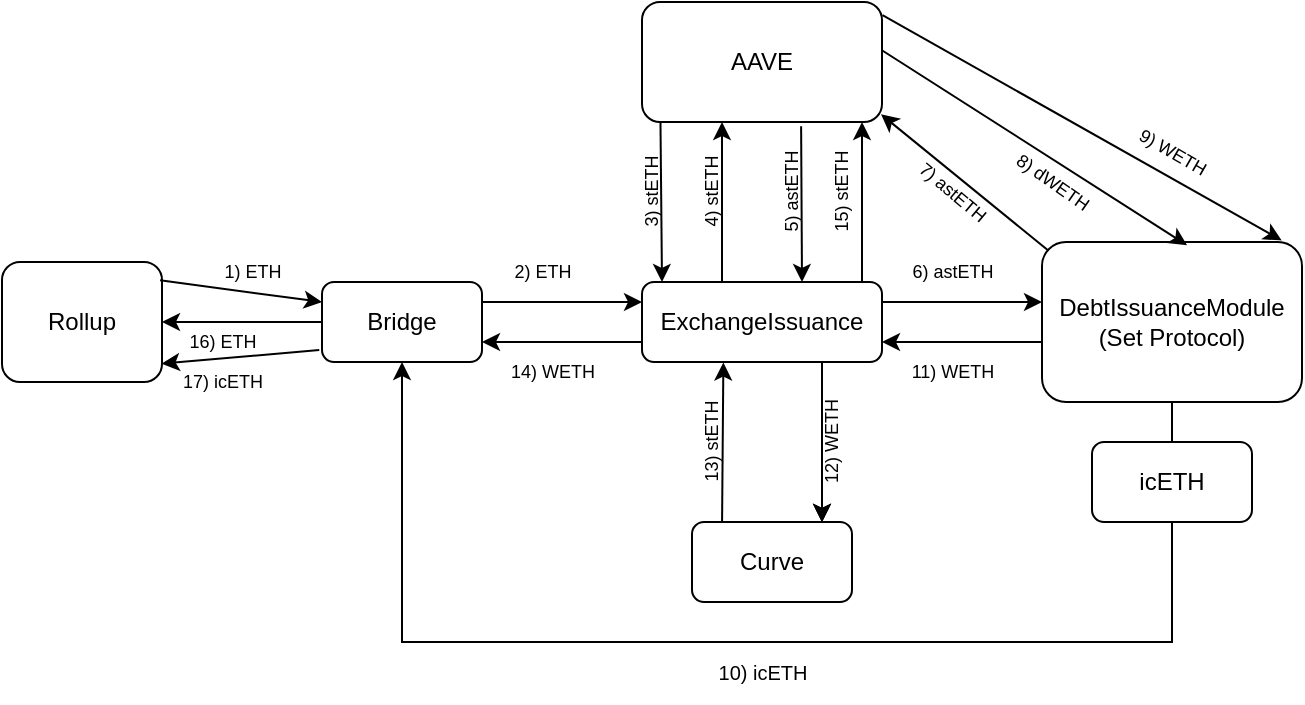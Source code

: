 <mxfile version="20.1.3" type="github" pages="4">
  <diagram id="0ZRAcLww9Z4tQhr6w7hn" name="Issue">
    <mxGraphModel dx="1673" dy="1164" grid="1" gridSize="10" guides="1" tooltips="1" connect="1" arrows="1" fold="1" page="1" pageScale="1" pageWidth="850" pageHeight="1100" math="0" shadow="0">
      <root>
        <mxCell id="0" />
        <mxCell id="1" parent="0" />
        <mxCell id="_i-9csgD6HFUL7W8y_-q-2" value="Bridge" style="rounded=1;whiteSpace=wrap;html=1;" parent="1" vertex="1">
          <mxGeometry x="200" y="400" width="80" height="40" as="geometry" />
        </mxCell>
        <mxCell id="a3jRMftHf2vtX4DKy7Y1-2" value="Rollup" style="rounded=1;whiteSpace=wrap;html=1;" parent="1" vertex="1">
          <mxGeometry x="40" y="390" width="80" height="60" as="geometry" />
        </mxCell>
        <mxCell id="a3jRMftHf2vtX4DKy7Y1-5" value="ExchangeIssuance" style="rounded=1;whiteSpace=wrap;html=1;" parent="1" vertex="1">
          <mxGeometry x="360" y="400" width="120" height="40" as="geometry" />
        </mxCell>
        <mxCell id="a3jRMftHf2vtX4DKy7Y1-6" value="Curve" style="rounded=1;whiteSpace=wrap;html=1;" parent="1" vertex="1">
          <mxGeometry x="385" y="520" width="80" height="40" as="geometry" />
        </mxCell>
        <mxCell id="a3jRMftHf2vtX4DKy7Y1-7" value="DebtIssuanceModule&lt;br&gt;(Set Protocol)" style="rounded=1;whiteSpace=wrap;html=1;" parent="1" vertex="1">
          <mxGeometry x="560" y="380" width="130" height="80" as="geometry" />
        </mxCell>
        <mxCell id="a3jRMftHf2vtX4DKy7Y1-9" value="AAVE" style="rounded=1;whiteSpace=wrap;html=1;" parent="1" vertex="1">
          <mxGeometry x="360" y="260" width="120" height="60" as="geometry" />
        </mxCell>
        <mxCell id="Y7VypdCdLCbPzslyj_NI-2" value="" style="endArrow=classic;html=1;rounded=0;exitX=0.988;exitY=0.153;exitDx=0;exitDy=0;entryX=0;entryY=0.25;entryDx=0;entryDy=0;exitPerimeter=0;" parent="1" source="a3jRMftHf2vtX4DKy7Y1-2" target="_i-9csgD6HFUL7W8y_-q-2" edge="1">
          <mxGeometry width="50" height="50" relative="1" as="geometry">
            <mxPoint x="400" y="400" as="sourcePoint" />
            <mxPoint x="300" y="340" as="targetPoint" />
          </mxGeometry>
        </mxCell>
        <mxCell id="Y7VypdCdLCbPzslyj_NI-3" value="&lt;font style=&quot;font-size: 9px;&quot;&gt;2) ETH&lt;/font&gt;" style="text;html=1;align=center;verticalAlign=middle;resizable=0;points=[];autosize=1;strokeColor=none;fillColor=none;fontSize=9;" parent="1" vertex="1">
          <mxGeometry x="285" y="385" width="50" height="20" as="geometry" />
        </mxCell>
        <mxCell id="Y7VypdCdLCbPzslyj_NI-10" value="" style="endArrow=classic;html=1;rounded=0;exitX=1;exitY=0.25;exitDx=0;exitDy=0;entryX=0;entryY=0.25;entryDx=0;entryDy=0;" parent="1" edge="1">
          <mxGeometry width="50" height="50" relative="1" as="geometry">
            <mxPoint x="280" y="410" as="sourcePoint" />
            <mxPoint x="360" y="410" as="targetPoint" />
            <Array as="points" />
          </mxGeometry>
        </mxCell>
        <mxCell id="Y7VypdCdLCbPzslyj_NI-11" value="&lt;font style=&quot;font-size: 9px;&quot;&gt;1) ETH&lt;/font&gt;" style="text;html=1;align=center;verticalAlign=middle;resizable=0;points=[];autosize=1;strokeColor=none;fillColor=none;fontSize=9;" parent="1" vertex="1">
          <mxGeometry x="140" y="385" width="50" height="20" as="geometry" />
        </mxCell>
        <mxCell id="Y7VypdCdLCbPzslyj_NI-14" value="" style="endArrow=classic;html=1;rounded=0;exitX=0.077;exitY=1.007;exitDx=0;exitDy=0;exitPerimeter=0;" parent="1" source="a3jRMftHf2vtX4DKy7Y1-9" edge="1">
          <mxGeometry width="50" height="50" relative="1" as="geometry">
            <mxPoint x="330" y="380" as="sourcePoint" />
            <mxPoint x="370" y="400" as="targetPoint" />
          </mxGeometry>
        </mxCell>
        <mxCell id="Y7VypdCdLCbPzslyj_NI-15" value="3) stETH" style="text;html=1;align=center;verticalAlign=middle;resizable=0;points=[];autosize=1;strokeColor=none;fillColor=none;rotation=-90;fontSize=9;" parent="1" vertex="1">
          <mxGeometry x="335" y="345" width="60" height="20" as="geometry" />
        </mxCell>
        <mxCell id="Y7VypdCdLCbPzslyj_NI-16" value="" style="endArrow=classic;html=1;rounded=0;" parent="1" edge="1">
          <mxGeometry width="50" height="50" relative="1" as="geometry">
            <mxPoint x="400" y="400" as="sourcePoint" />
            <mxPoint x="400" y="320" as="targetPoint" />
          </mxGeometry>
        </mxCell>
        <mxCell id="Y7VypdCdLCbPzslyj_NI-17" value="4) stETH" style="text;html=1;align=center;verticalAlign=middle;resizable=0;points=[];autosize=1;strokeColor=none;fillColor=none;rotation=-90;fontSize=9;" parent="1" vertex="1">
          <mxGeometry x="365" y="345" width="60" height="20" as="geometry" />
        </mxCell>
        <mxCell id="Y7VypdCdLCbPzslyj_NI-18" value="" style="endArrow=classic;html=1;rounded=0;exitX=0.663;exitY=1.036;exitDx=0;exitDy=0;exitPerimeter=0;" parent="1" source="a3jRMftHf2vtX4DKy7Y1-9" edge="1">
          <mxGeometry width="50" height="50" relative="1" as="geometry">
            <mxPoint x="330" y="380" as="sourcePoint" />
            <mxPoint x="440" y="400" as="targetPoint" />
          </mxGeometry>
        </mxCell>
        <mxCell id="Y7VypdCdLCbPzslyj_NI-19" value="5) astETH" style="text;html=1;align=center;verticalAlign=middle;resizable=0;points=[];autosize=1;strokeColor=none;fillColor=none;rotation=-90;fontSize=9;" parent="1" vertex="1">
          <mxGeometry x="405" y="345" width="60" height="20" as="geometry" />
        </mxCell>
        <mxCell id="Y7VypdCdLCbPzslyj_NI-20" value="" style="endArrow=classic;html=1;rounded=0;" parent="1" edge="1">
          <mxGeometry width="50" height="50" relative="1" as="geometry">
            <mxPoint x="470" y="400" as="sourcePoint" />
            <mxPoint x="470" y="320" as="targetPoint" />
          </mxGeometry>
        </mxCell>
        <mxCell id="Y7VypdCdLCbPzslyj_NI-21" value="15) stETH" style="text;html=1;align=center;verticalAlign=middle;resizable=0;points=[];autosize=1;strokeColor=none;fillColor=none;rotation=-90;fontSize=9;" parent="1" vertex="1">
          <mxGeometry x="430" y="345" width="60" height="20" as="geometry" />
        </mxCell>
        <mxCell id="Y7VypdCdLCbPzslyj_NI-27" value="" style="endArrow=classic;html=1;rounded=0;fontSize=8;" parent="1" edge="1">
          <mxGeometry width="50" height="50" relative="1" as="geometry">
            <mxPoint x="480" y="410" as="sourcePoint" />
            <mxPoint x="560" y="410" as="targetPoint" />
          </mxGeometry>
        </mxCell>
        <mxCell id="Y7VypdCdLCbPzslyj_NI-28" value="&lt;font style=&quot;font-size: 9px;&quot;&gt;6) astETH&lt;/font&gt;" style="text;html=1;align=center;verticalAlign=middle;resizable=0;points=[];autosize=1;strokeColor=none;fillColor=none;rotation=0;fontSize=9;" parent="1" vertex="1">
          <mxGeometry x="485" y="385" width="60" height="20" as="geometry" />
        </mxCell>
        <mxCell id="Y7VypdCdLCbPzslyj_NI-29" value="" style="endArrow=classic;html=1;rounded=0;fontSize=8;entryX=1;entryY=0.75;entryDx=0;entryDy=0;startArrow=none;" parent="1" target="a3jRMftHf2vtX4DKy7Y1-5" edge="1">
          <mxGeometry width="50" height="50" relative="1" as="geometry">
            <mxPoint x="560" y="430" as="sourcePoint" />
            <mxPoint x="490" y="420" as="targetPoint" />
            <Array as="points" />
          </mxGeometry>
        </mxCell>
        <mxCell id="Y7VypdCdLCbPzslyj_NI-39" value="" style="endArrow=classic;html=1;rounded=0;fontSize=8;exitX=0.75;exitY=1;exitDx=0;exitDy=0;" parent="1" source="a3jRMftHf2vtX4DKy7Y1-5" edge="1">
          <mxGeometry width="50" height="50" relative="1" as="geometry">
            <mxPoint x="450" y="450" as="sourcePoint" />
            <mxPoint x="450" y="520" as="targetPoint" />
          </mxGeometry>
        </mxCell>
        <mxCell id="Y7VypdCdLCbPzslyj_NI-40" value="12) WETH" style="text;html=1;align=center;verticalAlign=middle;resizable=0;points=[];autosize=1;strokeColor=none;fillColor=none;rotation=-90;fontSize=9;" parent="1" vertex="1">
          <mxGeometry x="420" y="470" width="70" height="20" as="geometry" />
        </mxCell>
        <mxCell id="Y7VypdCdLCbPzslyj_NI-41" value="" style="endArrow=classic;html=1;rounded=0;fontSize=8;exitX=0.75;exitY=1;exitDx=0;exitDy=0;" parent="1" source="a3jRMftHf2vtX4DKy7Y1-5" edge="1">
          <mxGeometry width="50" height="50" relative="1" as="geometry">
            <mxPoint x="450" y="450" as="sourcePoint" />
            <mxPoint x="450" y="520" as="targetPoint" />
          </mxGeometry>
        </mxCell>
        <mxCell id="Y7VypdCdLCbPzslyj_NI-42" value="" style="endArrow=classic;html=1;rounded=0;fontSize=8;exitX=0.75;exitY=1;exitDx=0;exitDy=0;" parent="1" source="a3jRMftHf2vtX4DKy7Y1-5" edge="1">
          <mxGeometry width="50" height="50" relative="1" as="geometry">
            <mxPoint x="450" y="440" as="sourcePoint" />
            <mxPoint x="450" y="520" as="targetPoint" />
            <Array as="points">
              <mxPoint x="450" y="510" />
            </Array>
          </mxGeometry>
        </mxCell>
        <mxCell id="Y7VypdCdLCbPzslyj_NI-43" value="" style="endArrow=classic;html=1;rounded=0;fontSize=8;entryX=0.339;entryY=1.007;entryDx=0;entryDy=0;entryPerimeter=0;exitX=0.188;exitY=0;exitDx=0;exitDy=0;exitPerimeter=0;" parent="1" source="a3jRMftHf2vtX4DKy7Y1-6" target="a3jRMftHf2vtX4DKy7Y1-5" edge="1">
          <mxGeometry width="50" height="50" relative="1" as="geometry">
            <mxPoint x="350" y="480" as="sourcePoint" />
            <mxPoint x="430" y="460" as="targetPoint" />
          </mxGeometry>
        </mxCell>
        <mxCell id="Y7VypdCdLCbPzslyj_NI-44" value="13) stETH" style="text;html=1;align=center;verticalAlign=middle;resizable=0;autosize=1;strokeColor=none;fillColor=none;rotation=-90;fontSize=9;" parent="1" vertex="1">
          <mxGeometry x="365" y="470" width="60" height="20" as="geometry" />
        </mxCell>
        <mxCell id="Y7VypdCdLCbPzslyj_NI-45" value="" style="endArrow=classic;html=1;rounded=0;fontSize=8;entryX=1;entryY=0.75;entryDx=0;entryDy=0;exitX=0;exitY=0.75;exitDx=0;exitDy=0;" parent="1" source="a3jRMftHf2vtX4DKy7Y1-5" target="_i-9csgD6HFUL7W8y_-q-2" edge="1">
          <mxGeometry width="50" height="50" relative="1" as="geometry">
            <mxPoint x="180" y="380" as="sourcePoint" />
            <mxPoint x="230" y="330" as="targetPoint" />
          </mxGeometry>
        </mxCell>
        <mxCell id="Y7VypdCdLCbPzslyj_NI-46" value="&lt;font style=&quot;font-size: 9px;&quot;&gt;14) WETH&lt;/font&gt;" style="text;html=1;align=center;verticalAlign=middle;resizable=0;points=[];autosize=1;strokeColor=none;fillColor=none;fontSize=9;" parent="1" vertex="1">
          <mxGeometry x="280" y="435" width="70" height="20" as="geometry" />
        </mxCell>
        <mxCell id="Y7VypdCdLCbPzslyj_NI-47" value="" style="endArrow=classic;html=1;rounded=0;fontSize=8;entryX=1;entryY=0.5;entryDx=0;entryDy=0;exitX=0;exitY=0.5;exitDx=0;exitDy=0;" parent="1" source="_i-9csgD6HFUL7W8y_-q-2" target="a3jRMftHf2vtX4DKy7Y1-2" edge="1">
          <mxGeometry width="50" height="50" relative="1" as="geometry">
            <mxPoint x="180" y="380" as="sourcePoint" />
            <mxPoint x="230" y="330" as="targetPoint" />
          </mxGeometry>
        </mxCell>
        <mxCell id="Y7VypdCdLCbPzslyj_NI-48" value="&lt;font style=&quot;font-size: 9px;&quot;&gt;16) ETH&lt;/font&gt;" style="text;html=1;align=center;verticalAlign=middle;resizable=0;points=[];autosize=1;strokeColor=none;fillColor=none;fontSize=9;" parent="1" vertex="1">
          <mxGeometry x="120" y="420" width="60" height="20" as="geometry" />
        </mxCell>
        <mxCell id="Ok_9hJ32eKy2WCmO0Oqm-2" value="" style="endArrow=classic;html=1;rounded=0;entryX=0.996;entryY=0.936;entryDx=0;entryDy=0;entryPerimeter=0;exitX=0.023;exitY=0.052;exitDx=0;exitDy=0;exitPerimeter=0;" edge="1" parent="1" source="a3jRMftHf2vtX4DKy7Y1-7" target="a3jRMftHf2vtX4DKy7Y1-9">
          <mxGeometry width="50" height="50" relative="1" as="geometry">
            <mxPoint x="570" y="390" as="sourcePoint" />
            <mxPoint x="480" y="320" as="targetPoint" />
          </mxGeometry>
        </mxCell>
        <mxCell id="Ok_9hJ32eKy2WCmO0Oqm-3" value="&lt;font style=&quot;font-size: 9px;&quot;&gt;7) astETH&lt;/font&gt;" style="text;html=1;align=center;verticalAlign=middle;resizable=0;points=[];autosize=1;strokeColor=none;fillColor=none;rotation=40;fontSize=9;" vertex="1" parent="1">
          <mxGeometry x="485" y="345" width="60" height="20" as="geometry" />
        </mxCell>
        <mxCell id="Ok_9hJ32eKy2WCmO0Oqm-6" value="" style="endArrow=classic;html=1;rounded=0;exitX=0.998;exitY=0.4;exitDx=0;exitDy=0;exitPerimeter=0;entryX=0.558;entryY=0.02;entryDx=0;entryDy=0;entryPerimeter=0;" edge="1" parent="1" source="a3jRMftHf2vtX4DKy7Y1-9" target="a3jRMftHf2vtX4DKy7Y1-7">
          <mxGeometry width="50" height="50" relative="1" as="geometry">
            <mxPoint x="650.01" y="320" as="sourcePoint" />
            <mxPoint x="560" y="250" as="targetPoint" />
          </mxGeometry>
        </mxCell>
        <mxCell id="Ok_9hJ32eKy2WCmO0Oqm-7" value="" style="endArrow=classic;html=1;rounded=0;exitX=1.002;exitY=0.11;exitDx=0;exitDy=0;exitPerimeter=0;entryX=0.922;entryY=-0.01;entryDx=0;entryDy=0;entryPerimeter=0;" edge="1" parent="1" source="a3jRMftHf2vtX4DKy7Y1-9" target="a3jRMftHf2vtX4DKy7Y1-7">
          <mxGeometry width="50" height="50" relative="1" as="geometry">
            <mxPoint x="560" y="290" as="sourcePoint" />
            <mxPoint x="712.78" y="375.6" as="targetPoint" />
          </mxGeometry>
        </mxCell>
        <mxCell id="Ok_9hJ32eKy2WCmO0Oqm-8" value="&lt;font style=&quot;font-size: 9px;&quot;&gt;8) dWETH&lt;/font&gt;" style="text;html=1;align=center;verticalAlign=middle;resizable=0;points=[];autosize=1;strokeColor=none;fillColor=none;rotation=35;fontSize=9;" vertex="1" parent="1">
          <mxGeometry x="530" y="340" width="70" height="20" as="geometry" />
        </mxCell>
        <mxCell id="Ok_9hJ32eKy2WCmO0Oqm-9" value="&lt;font style=&quot;font-size: 9px;&quot;&gt;9) WETH&lt;/font&gt;" style="text;html=1;align=center;verticalAlign=middle;resizable=0;points=[];autosize=1;strokeColor=none;fillColor=none;rotation=30;fontSize=9;" vertex="1" parent="1">
          <mxGeometry x="595" y="325" width="60" height="20" as="geometry" />
        </mxCell>
        <mxCell id="Ok_9hJ32eKy2WCmO0Oqm-13" value="icETH" style="rounded=1;whiteSpace=wrap;html=1;" vertex="1" parent="1">
          <mxGeometry x="585" y="480" width="80" height="40" as="geometry" />
        </mxCell>
        <mxCell id="Ok_9hJ32eKy2WCmO0Oqm-14" value="" style="endArrow=classic;html=1;rounded=0;" edge="1" parent="1" source="Ok_9hJ32eKy2WCmO0Oqm-13" target="_i-9csgD6HFUL7W8y_-q-2">
          <mxGeometry width="50" height="50" relative="1" as="geometry">
            <mxPoint x="740" y="490" as="sourcePoint" />
            <mxPoint x="760" y="500" as="targetPoint" />
            <Array as="points">
              <mxPoint x="625" y="580" />
              <mxPoint x="240" y="580" />
            </Array>
          </mxGeometry>
        </mxCell>
        <mxCell id="Ok_9hJ32eKy2WCmO0Oqm-15" value="&lt;font style=&quot;font-size: 10px;&quot;&gt;10) icETH&lt;/font&gt;" style="text;html=1;align=center;verticalAlign=middle;resizable=0;points=[];autosize=1;strokeColor=none;fillColor=none;rotation=0;fontSize=10;" vertex="1" parent="1">
          <mxGeometry x="385" y="580" width="70" height="30" as="geometry" />
        </mxCell>
        <mxCell id="Ok_9hJ32eKy2WCmO0Oqm-16" value="" style="endArrow=none;html=1;rounded=0;" edge="1" parent="1" source="a3jRMftHf2vtX4DKy7Y1-7" target="Ok_9hJ32eKy2WCmO0Oqm-13">
          <mxGeometry width="50" height="50" relative="1" as="geometry">
            <mxPoint x="770" y="460" as="sourcePoint" />
            <mxPoint x="740" y="530" as="targetPoint" />
          </mxGeometry>
        </mxCell>
        <mxCell id="Ok_9hJ32eKy2WCmO0Oqm-23" style="edgeStyle=orthogonalEdgeStyle;rounded=0;orthogonalLoop=1;jettySize=auto;html=1;exitX=0.5;exitY=1;exitDx=0;exitDy=0;" edge="1" parent="1" source="a3jRMftHf2vtX4DKy7Y1-2" target="a3jRMftHf2vtX4DKy7Y1-2">
          <mxGeometry relative="1" as="geometry" />
        </mxCell>
        <mxCell id="Ok_9hJ32eKy2WCmO0Oqm-25" value="" style="endArrow=classic;html=1;rounded=0;exitX=-0.017;exitY=0.85;exitDx=0;exitDy=0;entryX=0.998;entryY=0.847;entryDx=0;entryDy=0;entryPerimeter=0;exitPerimeter=0;" edge="1" parent="1" source="_i-9csgD6HFUL7W8y_-q-2" target="a3jRMftHf2vtX4DKy7Y1-2">
          <mxGeometry width="50" height="50" relative="1" as="geometry">
            <mxPoint x="290" y="430" as="sourcePoint" />
            <mxPoint x="340" y="380" as="targetPoint" />
          </mxGeometry>
        </mxCell>
        <mxCell id="Ok_9hJ32eKy2WCmO0Oqm-26" value="&lt;font style=&quot;font-size: 9px;&quot;&gt;17) icETH&lt;/font&gt;" style="text;html=1;align=center;verticalAlign=middle;resizable=0;points=[];autosize=1;strokeColor=none;fillColor=none;rotation=0;fontSize=9;" vertex="1" parent="1">
          <mxGeometry x="120" y="440" width="60" height="20" as="geometry" />
        </mxCell>
        <mxCell id="Y7VypdCdLCbPzslyj_NI-30" value="&lt;font style=&quot;font-size: 9px;&quot;&gt;11) WETH&lt;/font&gt;" style="text;html=1;align=center;verticalAlign=middle;resizable=0;points=[];autosize=1;strokeColor=none;fillColor=none;fontSize=9;" parent="1" vertex="1">
          <mxGeometry x="485" y="435" width="60" height="20" as="geometry" />
        </mxCell>
      </root>
    </mxGraphModel>
  </diagram>
  <diagram name="Redeem" id="bT7661UGmghO6trPoV-j">
    <mxGraphModel dx="813" dy="565" grid="1" gridSize="10" guides="1" tooltips="1" connect="1" arrows="1" fold="1" page="1" pageScale="1" pageWidth="850" pageHeight="1100" math="0" shadow="0">
      <root>
        <mxCell id="vfBMPwkiBUH8z10eMKNy-0" />
        <mxCell id="vfBMPwkiBUH8z10eMKNy-1" parent="vfBMPwkiBUH8z10eMKNy-0" />
        <mxCell id="vfBMPwkiBUH8z10eMKNy-2" value="Bridge" style="rounded=1;whiteSpace=wrap;html=1;" vertex="1" parent="vfBMPwkiBUH8z10eMKNy-1">
          <mxGeometry x="200" y="400" width="80" height="40" as="geometry" />
        </mxCell>
        <mxCell id="vfBMPwkiBUH8z10eMKNy-3" value="Rollup" style="rounded=1;whiteSpace=wrap;html=1;" vertex="1" parent="vfBMPwkiBUH8z10eMKNy-1">
          <mxGeometry x="40" y="400" width="80" height="40" as="geometry" />
        </mxCell>
        <mxCell id="vfBMPwkiBUH8z10eMKNy-4" value="ExchangeIssuance" style="rounded=1;whiteSpace=wrap;html=1;" vertex="1" parent="vfBMPwkiBUH8z10eMKNy-1">
          <mxGeometry x="360" y="400" width="120" height="40" as="geometry" />
        </mxCell>
        <mxCell id="vfBMPwkiBUH8z10eMKNy-5" value="Curve" style="rounded=1;whiteSpace=wrap;html=1;" vertex="1" parent="vfBMPwkiBUH8z10eMKNy-1">
          <mxGeometry x="385" y="520" width="80" height="40" as="geometry" />
        </mxCell>
        <mxCell id="vfBMPwkiBUH8z10eMKNy-6" value="DebtIssuanceModule&lt;br&gt;(Set Protocol)" style="rounded=1;whiteSpace=wrap;html=1;" vertex="1" parent="vfBMPwkiBUH8z10eMKNy-1">
          <mxGeometry x="560" y="380" width="130" height="80" as="geometry" />
        </mxCell>
        <mxCell id="vfBMPwkiBUH8z10eMKNy-7" value="AAVE" style="rounded=1;whiteSpace=wrap;html=1;" vertex="1" parent="vfBMPwkiBUH8z10eMKNy-1">
          <mxGeometry x="360" y="280" width="120" height="40" as="geometry" />
        </mxCell>
        <mxCell id="vfBMPwkiBUH8z10eMKNy-8" value="" style="endArrow=classic;html=1;rounded=0;exitX=1;exitY=0.25;exitDx=0;exitDy=0;entryX=0;entryY=0.25;entryDx=0;entryDy=0;" edge="1" parent="vfBMPwkiBUH8z10eMKNy-1" source="vfBMPwkiBUH8z10eMKNy-3" target="vfBMPwkiBUH8z10eMKNy-2">
          <mxGeometry width="50" height="50" relative="1" as="geometry">
            <mxPoint x="400" y="400" as="sourcePoint" />
            <mxPoint x="300" y="340" as="targetPoint" />
          </mxGeometry>
        </mxCell>
        <mxCell id="vfBMPwkiBUH8z10eMKNy-10" value="" style="endArrow=classic;html=1;rounded=0;exitX=1;exitY=0.25;exitDx=0;exitDy=0;entryX=0;entryY=0.25;entryDx=0;entryDy=0;" edge="1" parent="vfBMPwkiBUH8z10eMKNy-1">
          <mxGeometry width="50" height="50" relative="1" as="geometry">
            <mxPoint x="280" y="410" as="sourcePoint" />
            <mxPoint x="360" y="410" as="targetPoint" />
            <Array as="points" />
          </mxGeometry>
        </mxCell>
        <mxCell id="vfBMPwkiBUH8z10eMKNy-12" value="" style="endArrow=classic;html=1;rounded=0;exitX=0.077;exitY=1.007;exitDx=0;exitDy=0;exitPerimeter=0;" edge="1" parent="vfBMPwkiBUH8z10eMKNy-1" source="vfBMPwkiBUH8z10eMKNy-7">
          <mxGeometry width="50" height="50" relative="1" as="geometry">
            <mxPoint x="330" y="380" as="sourcePoint" />
            <mxPoint x="370" y="400" as="targetPoint" />
          </mxGeometry>
        </mxCell>
        <mxCell id="vfBMPwkiBUH8z10eMKNy-18" value="" style="endArrow=classic;html=1;rounded=0;" edge="1" parent="vfBMPwkiBUH8z10eMKNy-1">
          <mxGeometry width="50" height="50" relative="1" as="geometry">
            <mxPoint x="470" y="400" as="sourcePoint" />
            <mxPoint x="470" y="320" as="targetPoint" />
          </mxGeometry>
        </mxCell>
        <mxCell id="vfBMPwkiBUH8z10eMKNy-20" value="" style="endArrow=classic;html=1;rounded=0;fontSize=8;entryX=0.001;entryY=0.11;entryDx=0;entryDy=0;entryPerimeter=0;" edge="1" parent="vfBMPwkiBUH8z10eMKNy-1" target="vfBMPwkiBUH8z10eMKNy-6">
          <mxGeometry width="50" height="50" relative="1" as="geometry">
            <mxPoint x="480" y="410" as="sourcePoint" />
            <mxPoint x="530" y="360" as="targetPoint" />
          </mxGeometry>
        </mxCell>
        <mxCell id="vfBMPwkiBUH8z10eMKNy-22" value="" style="endArrow=classic;html=1;rounded=0;fontSize=8;entryX=0;entryY=0.5;entryDx=0;entryDy=0;exitX=1;exitY=0.5;exitDx=0;exitDy=0;" edge="1" parent="vfBMPwkiBUH8z10eMKNy-1" source="vfBMPwkiBUH8z10eMKNy-4" target="vfBMPwkiBUH8z10eMKNy-6">
          <mxGeometry width="50" height="50" relative="1" as="geometry">
            <mxPoint x="490" y="420" as="sourcePoint" />
            <mxPoint x="550" y="420" as="targetPoint" />
            <Array as="points">
              <mxPoint x="530" y="420" />
            </Array>
          </mxGeometry>
        </mxCell>
        <mxCell id="vfBMPwkiBUH8z10eMKNy-24" value="" style="endArrow=classic;html=1;rounded=0;fontSize=8;exitX=0.75;exitY=1;exitDx=0;exitDy=0;" edge="1" parent="vfBMPwkiBUH8z10eMKNy-1" source="vfBMPwkiBUH8z10eMKNy-4">
          <mxGeometry width="50" height="50" relative="1" as="geometry">
            <mxPoint x="450" y="450" as="sourcePoint" />
            <mxPoint x="450" y="520" as="targetPoint" />
          </mxGeometry>
        </mxCell>
        <mxCell id="vfBMPwkiBUH8z10eMKNy-26" value="" style="endArrow=classic;html=1;rounded=0;fontSize=8;exitX=0.75;exitY=1;exitDx=0;exitDy=0;" edge="1" parent="vfBMPwkiBUH8z10eMKNy-1" source="vfBMPwkiBUH8z10eMKNy-4">
          <mxGeometry width="50" height="50" relative="1" as="geometry">
            <mxPoint x="450" y="450" as="sourcePoint" />
            <mxPoint x="450" y="520" as="targetPoint" />
          </mxGeometry>
        </mxCell>
        <mxCell id="vfBMPwkiBUH8z10eMKNy-27" value="" style="endArrow=classic;html=1;rounded=0;fontSize=8;exitX=0.75;exitY=1;exitDx=0;exitDy=0;" edge="1" parent="vfBMPwkiBUH8z10eMKNy-1" source="vfBMPwkiBUH8z10eMKNy-4">
          <mxGeometry width="50" height="50" relative="1" as="geometry">
            <mxPoint x="450" y="440" as="sourcePoint" />
            <mxPoint x="450" y="520" as="targetPoint" />
            <Array as="points">
              <mxPoint x="450" y="510" />
            </Array>
          </mxGeometry>
        </mxCell>
        <mxCell id="vfBMPwkiBUH8z10eMKNy-28" value="" style="endArrow=classic;html=1;rounded=0;fontSize=8;entryX=0.339;entryY=1.007;entryDx=0;entryDy=0;entryPerimeter=0;exitX=0.188;exitY=0;exitDx=0;exitDy=0;exitPerimeter=0;" edge="1" parent="vfBMPwkiBUH8z10eMKNy-1" source="vfBMPwkiBUH8z10eMKNy-5" target="vfBMPwkiBUH8z10eMKNy-4">
          <mxGeometry width="50" height="50" relative="1" as="geometry">
            <mxPoint x="350" y="480" as="sourcePoint" />
            <mxPoint x="430" y="460" as="targetPoint" />
          </mxGeometry>
        </mxCell>
        <mxCell id="vfBMPwkiBUH8z10eMKNy-30" value="" style="endArrow=classic;html=1;rounded=0;fontSize=8;entryX=1;entryY=0.75;entryDx=0;entryDy=0;exitX=0;exitY=0.75;exitDx=0;exitDy=0;" edge="1" parent="vfBMPwkiBUH8z10eMKNy-1" source="vfBMPwkiBUH8z10eMKNy-4" target="vfBMPwkiBUH8z10eMKNy-2">
          <mxGeometry width="50" height="50" relative="1" as="geometry">
            <mxPoint x="180" y="380" as="sourcePoint" />
            <mxPoint x="230" y="330" as="targetPoint" />
          </mxGeometry>
        </mxCell>
        <mxCell id="vfBMPwkiBUH8z10eMKNy-32" value="" style="endArrow=classic;html=1;rounded=0;fontSize=8;entryX=1;entryY=0.75;entryDx=0;entryDy=0;exitX=0;exitY=0.75;exitDx=0;exitDy=0;" edge="1" parent="vfBMPwkiBUH8z10eMKNy-1" source="vfBMPwkiBUH8z10eMKNy-2" target="vfBMPwkiBUH8z10eMKNy-3">
          <mxGeometry width="50" height="50" relative="1" as="geometry">
            <mxPoint x="180" y="380" as="sourcePoint" />
            <mxPoint x="230" y="330" as="targetPoint" />
          </mxGeometry>
        </mxCell>
        <mxCell id="vfBMPwkiBUH8z10eMKNy-36" value="" style="endArrow=classic;html=1;rounded=0;entryX=0.998;entryY=0.4;entryDx=0;entryDy=0;entryPerimeter=0;" edge="1" parent="vfBMPwkiBUH8z10eMKNy-1" target="vfBMPwkiBUH8z10eMKNy-7">
          <mxGeometry width="50" height="50" relative="1" as="geometry">
            <mxPoint x="625" y="380" as="sourcePoint" />
            <mxPoint x="650.01" y="320" as="targetPoint" />
          </mxGeometry>
        </mxCell>
        <mxCell id="vfBMPwkiBUH8z10eMKNy-34" value="" style="endArrow=classic;html=1;rounded=0;exitX=0.077;exitY=0;exitDx=0;exitDy=0;exitPerimeter=0;entryX=1;entryY=0.75;entryDx=0;entryDy=0;" edge="1" parent="vfBMPwkiBUH8z10eMKNy-1" source="vfBMPwkiBUH8z10eMKNy-6" target="vfBMPwkiBUH8z10eMKNy-7">
          <mxGeometry width="50" height="50" relative="1" as="geometry">
            <mxPoint x="560" y="380" as="sourcePoint" />
            <mxPoint x="480" y="320" as="targetPoint" />
          </mxGeometry>
        </mxCell>
        <mxCell id="vfBMPwkiBUH8z10eMKNy-37" value="" style="endArrow=classic;html=1;rounded=0;exitX=1.002;exitY=0.11;exitDx=0;exitDy=0;exitPerimeter=0;entryX=0.933;entryY=0.016;entryDx=0;entryDy=0;entryPerimeter=0;" edge="1" parent="vfBMPwkiBUH8z10eMKNy-1" source="vfBMPwkiBUH8z10eMKNy-7" target="vfBMPwkiBUH8z10eMKNy-6">
          <mxGeometry width="50" height="50" relative="1" as="geometry">
            <mxPoint x="560" y="290" as="sourcePoint" />
            <mxPoint x="712.78" y="375.6" as="targetPoint" />
          </mxGeometry>
        </mxCell>
        <mxCell id="vfBMPwkiBUH8z10eMKNy-42" value="&lt;font style=&quot;font-size: 8px;&quot;&gt;1) icETH&lt;/font&gt;" style="text;html=1;align=center;verticalAlign=middle;resizable=0;points=[];autosize=1;strokeColor=none;fillColor=none;rotation=0;" vertex="1" parent="vfBMPwkiBUH8z10eMKNy-1">
          <mxGeometry x="135" y="380" width="50" height="30" as="geometry" />
        </mxCell>
        <mxCell id="vfBMPwkiBUH8z10eMKNy-44" style="edgeStyle=orthogonalEdgeStyle;rounded=0;orthogonalLoop=1;jettySize=auto;html=1;exitX=0.5;exitY=1;exitDx=0;exitDy=0;" edge="1" parent="vfBMPwkiBUH8z10eMKNy-1" source="vfBMPwkiBUH8z10eMKNy-3" target="vfBMPwkiBUH8z10eMKNy-3">
          <mxGeometry relative="1" as="geometry" />
        </mxCell>
        <mxCell id="g6kxY7raENqics96qRqT-0" value="&lt;font style=&quot;font-size: 8px;&quot;&gt;2) icETH&lt;/font&gt;" style="text;html=1;align=center;verticalAlign=middle;resizable=0;points=[];autosize=1;strokeColor=none;fillColor=none;rotation=0;" vertex="1" parent="vfBMPwkiBUH8z10eMKNy-1">
          <mxGeometry x="290" y="380" width="50" height="30" as="geometry" />
        </mxCell>
        <mxCell id="g6kxY7raENqics96qRqT-1" value="&lt;font style=&quot;font-size: 8px;&quot;&gt;3) WETH&lt;/font&gt;" style="text;html=1;align=center;verticalAlign=middle;resizable=0;points=[];autosize=1;strokeColor=none;fillColor=none;rotation=-90;" vertex="1" parent="vfBMPwkiBUH8z10eMKNy-1">
          <mxGeometry x="325" y="340" width="60" height="30" as="geometry" />
        </mxCell>
        <mxCell id="g6kxY7raENqics96qRqT-2" value="&lt;font style=&quot;font-size: 8px;&quot;&gt;4) WETH&lt;/font&gt;" style="text;html=1;align=center;verticalAlign=middle;resizable=0;points=[];autosize=1;strokeColor=none;fillColor=none;rotation=0;" vertex="1" parent="vfBMPwkiBUH8z10eMKNy-1">
          <mxGeometry x="480" y="370" width="60" height="30" as="geometry" />
        </mxCell>
        <mxCell id="g6kxY7raENqics96qRqT-3" value="&lt;font style=&quot;font-size: 8px;&quot;&gt;6) WETH&lt;/font&gt;" style="text;html=1;align=center;verticalAlign=middle;resizable=0;points=[];autosize=1;strokeColor=none;fillColor=none;rotation=35;" vertex="1" parent="vfBMPwkiBUH8z10eMKNy-1">
          <mxGeometry x="485" y="330" width="60" height="30" as="geometry" />
        </mxCell>
        <mxCell id="g6kxY7raENqics96qRqT-4" value="&lt;font style=&quot;font-size: 8px;&quot;&gt;7) dWETH&lt;/font&gt;" style="text;html=1;align=center;verticalAlign=middle;resizable=0;points=[];autosize=1;strokeColor=none;fillColor=none;rotation=30;" vertex="1" parent="vfBMPwkiBUH8z10eMKNy-1">
          <mxGeometry x="525" y="330" width="60" height="30" as="geometry" />
        </mxCell>
        <mxCell id="g6kxY7raENqics96qRqT-5" value="&lt;font style=&quot;font-size: 8px;&quot;&gt;8) astETH&lt;/font&gt;" style="text;html=1;align=center;verticalAlign=middle;resizable=0;points=[];autosize=1;strokeColor=none;fillColor=none;rotation=25;" vertex="1" parent="vfBMPwkiBUH8z10eMKNy-1">
          <mxGeometry x="580" y="320" width="60" height="30" as="geometry" />
        </mxCell>
        <mxCell id="g6kxY7raENqics96qRqT-6" value="&lt;font style=&quot;font-size: 8px;&quot;&gt;9) astETH&lt;/font&gt;" style="text;html=1;align=center;verticalAlign=middle;resizable=0;points=[];autosize=1;strokeColor=none;fillColor=none;rotation=0;" vertex="1" parent="vfBMPwkiBUH8z10eMKNy-1">
          <mxGeometry x="485" y="440" width="60" height="30" as="geometry" />
        </mxCell>
        <mxCell id="g6kxY7raENqics96qRqT-9" value="" style="endArrow=classic;html=1;rounded=0;fontSize=8;entryX=0.968;entryY=0.975;entryDx=0;entryDy=0;entryPerimeter=0;exitX=-0.008;exitY=0.866;exitDx=0;exitDy=0;exitPerimeter=0;" edge="1" parent="vfBMPwkiBUH8z10eMKNy-1" source="vfBMPwkiBUH8z10eMKNy-6" target="vfBMPwkiBUH8z10eMKNy-4">
          <mxGeometry width="50" height="50" relative="1" as="geometry">
            <mxPoint x="560" y="430" as="sourcePoint" />
            <mxPoint x="490" y="430" as="targetPoint" />
            <Array as="points" />
          </mxGeometry>
        </mxCell>
        <mxCell id="g6kxY7raENqics96qRqT-11" value="&lt;font style=&quot;font-size: 8px;&quot;&gt;5) icETH&lt;/font&gt;" style="text;html=1;align=center;verticalAlign=middle;resizable=0;points=[];autosize=1;strokeColor=none;fillColor=none;rotation=0;" vertex="1" parent="vfBMPwkiBUH8z10eMKNy-1">
          <mxGeometry x="490" y="410" width="50" height="30" as="geometry" />
        </mxCell>
        <mxCell id="wdxPAwM3Nv-QG7UuuUAe-0" value="" style="endArrow=classic;html=1;rounded=0;" edge="1" parent="vfBMPwkiBUH8z10eMKNy-1">
          <mxGeometry width="50" height="50" relative="1" as="geometry">
            <mxPoint x="440" y="320" as="sourcePoint" />
            <mxPoint x="440" y="400" as="targetPoint" />
          </mxGeometry>
        </mxCell>
        <mxCell id="wdxPAwM3Nv-QG7UuuUAe-1" value="" style="endArrow=classic;html=1;rounded=0;" edge="1" parent="vfBMPwkiBUH8z10eMKNy-1">
          <mxGeometry width="50" height="50" relative="1" as="geometry">
            <mxPoint x="400" y="400" as="sourcePoint" />
            <mxPoint x="400" y="320" as="targetPoint" />
          </mxGeometry>
        </mxCell>
        <mxCell id="wdxPAwM3Nv-QG7UuuUAe-2" value="&lt;font style=&quot;font-size: 8px;&quot;&gt;10) astETH&lt;/font&gt;" style="text;html=1;align=center;verticalAlign=middle;resizable=0;points=[];autosize=1;strokeColor=none;fillColor=none;rotation=-90;" vertex="1" parent="vfBMPwkiBUH8z10eMKNy-1">
          <mxGeometry x="360" y="340" width="60" height="30" as="geometry" />
        </mxCell>
        <mxCell id="wdxPAwM3Nv-QG7UuuUAe-4" value="&lt;font style=&quot;font-size: 8px;&quot;&gt;11) stETH&lt;/font&gt;" style="text;html=1;align=center;verticalAlign=middle;resizable=0;points=[];autosize=1;strokeColor=none;fillColor=none;rotation=-90;" vertex="1" parent="vfBMPwkiBUH8z10eMKNy-1">
          <mxGeometry x="395" y="340" width="60" height="30" as="geometry" />
        </mxCell>
        <mxCell id="wdxPAwM3Nv-QG7UuuUAe-5" value="&lt;font style=&quot;font-size: 8px;&quot;&gt;12) stETH&lt;/font&gt;" style="text;html=1;align=center;verticalAlign=middle;resizable=0;points=[];autosize=1;strokeColor=none;fillColor=none;rotation=-90;" vertex="1" parent="vfBMPwkiBUH8z10eMKNy-1">
          <mxGeometry x="430" y="470" width="60" height="30" as="geometry" />
        </mxCell>
        <mxCell id="wdxPAwM3Nv-QG7UuuUAe-6" value="&lt;font style=&quot;font-size: 8px;&quot;&gt;14) WETH&lt;/font&gt;" style="text;html=1;align=center;verticalAlign=middle;resizable=0;points=[];autosize=1;strokeColor=none;fillColor=none;rotation=-90;" vertex="1" parent="vfBMPwkiBUH8z10eMKNy-1">
          <mxGeometry x="430" y="340" width="60" height="30" as="geometry" />
        </mxCell>
        <mxCell id="wdxPAwM3Nv-QG7UuuUAe-7" value="&lt;font style=&quot;font-size: 8px;&quot;&gt;13) WETH&lt;/font&gt;" style="text;html=1;align=center;verticalAlign=middle;resizable=0;points=[];autosize=1;strokeColor=none;fillColor=none;rotation=-90;" vertex="1" parent="vfBMPwkiBUH8z10eMKNy-1">
          <mxGeometry x="360" y="470" width="60" height="30" as="geometry" />
        </mxCell>
        <mxCell id="wdxPAwM3Nv-QG7UuuUAe-8" value="&lt;font style=&quot;font-size: 8px;&quot;&gt;15) WETH&lt;/font&gt;" style="text;html=1;align=center;verticalAlign=middle;resizable=0;points=[];autosize=1;strokeColor=none;fillColor=none;rotation=0;" vertex="1" parent="vfBMPwkiBUH8z10eMKNy-1">
          <mxGeometry x="290" y="430" width="60" height="30" as="geometry" />
        </mxCell>
        <mxCell id="wdxPAwM3Nv-QG7UuuUAe-9" value="&lt;font style=&quot;font-size: 8px;&quot;&gt;16) WETH&lt;/font&gt;" style="text;html=1;align=center;verticalAlign=middle;resizable=0;points=[];autosize=1;strokeColor=none;fillColor=none;rotation=0;" vertex="1" parent="vfBMPwkiBUH8z10eMKNy-1">
          <mxGeometry x="130" y="430" width="60" height="30" as="geometry" />
        </mxCell>
      </root>
    </mxGraphModel>
  </diagram>
  <diagram name="Buy" id="bfrA6O5Goz9CtAz8iCcR">
    <mxGraphModel dx="677" dy="471" grid="1" gridSize="10" guides="1" tooltips="1" connect="1" arrows="1" fold="1" page="1" pageScale="1" pageWidth="850" pageHeight="1100" math="0" shadow="0">
      <root>
        <mxCell id="kYS1rdqD1OztWhJTo8YD-0" />
        <mxCell id="kYS1rdqD1OztWhJTo8YD-1" parent="kYS1rdqD1OztWhJTo8YD-0" />
        <mxCell id="kYS1rdqD1OztWhJTo8YD-2" value="Bridge" style="rounded=1;whiteSpace=wrap;html=1;" vertex="1" parent="kYS1rdqD1OztWhJTo8YD-1">
          <mxGeometry x="200" y="400" width="80" height="40" as="geometry" />
        </mxCell>
        <mxCell id="kYS1rdqD1OztWhJTo8YD-3" value="Rollup" style="rounded=1;whiteSpace=wrap;html=1;" vertex="1" parent="kYS1rdqD1OztWhJTo8YD-1">
          <mxGeometry x="40" y="400" width="80" height="40" as="geometry" />
        </mxCell>
        <mxCell id="kYS1rdqD1OztWhJTo8YD-9" value="" style="endArrow=classic;html=1;rounded=0;exitX=1;exitY=0.25;exitDx=0;exitDy=0;entryX=0;entryY=0.25;entryDx=0;entryDy=0;" edge="1" parent="kYS1rdqD1OztWhJTo8YD-1">
          <mxGeometry width="50" height="50" relative="1" as="geometry">
            <mxPoint x="280" y="410" as="sourcePoint" />
            <mxPoint x="360" y="410" as="targetPoint" />
            <Array as="points" />
          </mxGeometry>
        </mxCell>
        <mxCell id="kYS1rdqD1OztWhJTo8YD-18" value="" style="endArrow=classic;html=1;rounded=0;fontSize=8;entryX=1;entryY=0.75;entryDx=0;entryDy=0;exitX=0;exitY=0.75;exitDx=0;exitDy=0;" edge="1" parent="kYS1rdqD1OztWhJTo8YD-1" target="kYS1rdqD1OztWhJTo8YD-2">
          <mxGeometry width="50" height="50" relative="1" as="geometry">
            <mxPoint x="360" y="430" as="sourcePoint" />
            <mxPoint x="230" y="330" as="targetPoint" />
          </mxGeometry>
        </mxCell>
        <mxCell id="kYS1rdqD1OztWhJTo8YD-19" value="" style="endArrow=classic;html=1;rounded=0;fontSize=8;entryX=1;entryY=0.25;entryDx=0;entryDy=0;exitX=0;exitY=0.25;exitDx=0;exitDy=0;" edge="1" parent="kYS1rdqD1OztWhJTo8YD-1" source="kYS1rdqD1OztWhJTo8YD-2" target="kYS1rdqD1OztWhJTo8YD-3">
          <mxGeometry width="50" height="50" relative="1" as="geometry">
            <mxPoint x="180" y="380" as="sourcePoint" />
            <mxPoint x="230" y="330" as="targetPoint" />
            <Array as="points">
              <mxPoint x="160" y="410" />
            </Array>
          </mxGeometry>
        </mxCell>
        <mxCell id="kYS1rdqD1OztWhJTo8YD-24" style="edgeStyle=orthogonalEdgeStyle;rounded=0;orthogonalLoop=1;jettySize=auto;html=1;exitX=0.5;exitY=1;exitDx=0;exitDy=0;" edge="1" parent="kYS1rdqD1OztWhJTo8YD-1" source="kYS1rdqD1OztWhJTo8YD-3" target="kYS1rdqD1OztWhJTo8YD-3">
          <mxGeometry relative="1" as="geometry" />
        </mxCell>
        <mxCell id="kYS1rdqD1OztWhJTo8YD-25" value="" style="endArrow=classic;html=1;rounded=0;exitX=-0.017;exitY=0.85;exitDx=0;exitDy=0;entryX=0.998;entryY=0.847;entryDx=0;entryDy=0;entryPerimeter=0;exitPerimeter=0;" edge="1" parent="kYS1rdqD1OztWhJTo8YD-1" source="kYS1rdqD1OztWhJTo8YD-2" target="kYS1rdqD1OztWhJTo8YD-3">
          <mxGeometry width="50" height="50" relative="1" as="geometry">
            <mxPoint x="290" y="430" as="sourcePoint" />
            <mxPoint x="340" y="380" as="targetPoint" />
          </mxGeometry>
        </mxCell>
        <mxCell id="kYS1rdqD1OztWhJTo8YD-26" value="&lt;font style=&quot;font-size: 8px;&quot;&gt;1) ETH&lt;/font&gt;" style="text;html=1;align=center;verticalAlign=middle;resizable=0;points=[];autosize=1;strokeColor=none;fillColor=none;rotation=0;" vertex="1" parent="kYS1rdqD1OztWhJTo8YD-1">
          <mxGeometry x="140" y="380" width="50" height="30" as="geometry" />
        </mxCell>
        <mxCell id="OhrLib3fWaccW--NdNQ2-0" value="Uniswap" style="rounded=1;whiteSpace=wrap;html=1;" vertex="1" parent="kYS1rdqD1OztWhJTo8YD-1">
          <mxGeometry x="360" y="400" width="80" height="40" as="geometry" />
        </mxCell>
        <mxCell id="OhrLib3fWaccW--NdNQ2-1" value="&lt;font style=&quot;font-size: 8px;&quot;&gt;2) ETH&lt;/font&gt;" style="text;html=1;align=center;verticalAlign=middle;resizable=0;points=[];autosize=1;strokeColor=none;fillColor=none;rotation=0;" vertex="1" parent="kYS1rdqD1OztWhJTo8YD-1">
          <mxGeometry x="290" y="380" width="50" height="30" as="geometry" />
        </mxCell>
        <mxCell id="OhrLib3fWaccW--NdNQ2-2" value="&lt;font style=&quot;font-size: 8px;&quot;&gt;3) icETH&lt;/font&gt;" style="text;html=1;align=center;verticalAlign=middle;resizable=0;points=[];autosize=1;strokeColor=none;fillColor=none;rotation=0;" vertex="1" parent="kYS1rdqD1OztWhJTo8YD-1">
          <mxGeometry x="290" y="430" width="50" height="30" as="geometry" />
        </mxCell>
        <mxCell id="OhrLib3fWaccW--NdNQ2-3" value="&lt;font style=&quot;font-size: 8px;&quot;&gt;4) icETH&lt;/font&gt;" style="text;html=1;align=center;verticalAlign=middle;resizable=0;points=[];autosize=1;strokeColor=none;fillColor=none;rotation=0;" vertex="1" parent="kYS1rdqD1OztWhJTo8YD-1">
          <mxGeometry x="140" y="430" width="50" height="30" as="geometry" />
        </mxCell>
      </root>
    </mxGraphModel>
  </diagram>
  <diagram name="Sell" id="LCFqclzv8k_j3fiAzWxl">
    <mxGraphModel dx="569" dy="396" grid="1" gridSize="10" guides="1" tooltips="1" connect="1" arrows="1" fold="1" page="1" pageScale="1" pageWidth="850" pageHeight="1100" math="0" shadow="0">
      <root>
        <mxCell id="hjjtl5JwRGDs4BlqWFFo-0" />
        <mxCell id="hjjtl5JwRGDs4BlqWFFo-1" parent="hjjtl5JwRGDs4BlqWFFo-0" />
        <mxCell id="hjjtl5JwRGDs4BlqWFFo-2" value="Bridge" style="rounded=1;whiteSpace=wrap;html=1;" vertex="1" parent="hjjtl5JwRGDs4BlqWFFo-1">
          <mxGeometry x="200" y="400" width="80" height="40" as="geometry" />
        </mxCell>
        <mxCell id="hjjtl5JwRGDs4BlqWFFo-3" value="Rollup" style="rounded=1;whiteSpace=wrap;html=1;" vertex="1" parent="hjjtl5JwRGDs4BlqWFFo-1">
          <mxGeometry x="40" y="400" width="80" height="40" as="geometry" />
        </mxCell>
        <mxCell id="hjjtl5JwRGDs4BlqWFFo-4" value="" style="endArrow=classic;html=1;rounded=0;exitX=1;exitY=0.25;exitDx=0;exitDy=0;entryX=0;entryY=0.25;entryDx=0;entryDy=0;" edge="1" parent="hjjtl5JwRGDs4BlqWFFo-1">
          <mxGeometry width="50" height="50" relative="1" as="geometry">
            <mxPoint x="280" y="410" as="sourcePoint" />
            <mxPoint x="360" y="410" as="targetPoint" />
            <Array as="points" />
          </mxGeometry>
        </mxCell>
        <mxCell id="hjjtl5JwRGDs4BlqWFFo-5" value="" style="endArrow=classic;html=1;rounded=0;fontSize=8;entryX=1;entryY=0.75;entryDx=0;entryDy=0;exitX=0;exitY=0.75;exitDx=0;exitDy=0;" edge="1" parent="hjjtl5JwRGDs4BlqWFFo-1" target="hjjtl5JwRGDs4BlqWFFo-2">
          <mxGeometry width="50" height="50" relative="1" as="geometry">
            <mxPoint x="360" y="430" as="sourcePoint" />
            <mxPoint x="230" y="330" as="targetPoint" />
          </mxGeometry>
        </mxCell>
        <mxCell id="hjjtl5JwRGDs4BlqWFFo-6" value="" style="endArrow=classic;html=1;rounded=0;fontSize=8;entryX=1;entryY=0.25;entryDx=0;entryDy=0;exitX=0;exitY=0.25;exitDx=0;exitDy=0;" edge="1" parent="hjjtl5JwRGDs4BlqWFFo-1" source="hjjtl5JwRGDs4BlqWFFo-2" target="hjjtl5JwRGDs4BlqWFFo-3">
          <mxGeometry width="50" height="50" relative="1" as="geometry">
            <mxPoint x="180" y="380" as="sourcePoint" />
            <mxPoint x="230" y="330" as="targetPoint" />
            <Array as="points">
              <mxPoint x="160" y="410" />
            </Array>
          </mxGeometry>
        </mxCell>
        <mxCell id="hjjtl5JwRGDs4BlqWFFo-7" style="edgeStyle=orthogonalEdgeStyle;rounded=0;orthogonalLoop=1;jettySize=auto;html=1;exitX=0.5;exitY=1;exitDx=0;exitDy=0;" edge="1" parent="hjjtl5JwRGDs4BlqWFFo-1" source="hjjtl5JwRGDs4BlqWFFo-3" target="hjjtl5JwRGDs4BlqWFFo-3">
          <mxGeometry relative="1" as="geometry" />
        </mxCell>
        <mxCell id="hjjtl5JwRGDs4BlqWFFo-8" value="" style="endArrow=classic;html=1;rounded=0;exitX=-0.017;exitY=0.85;exitDx=0;exitDy=0;entryX=0.998;entryY=0.847;entryDx=0;entryDy=0;entryPerimeter=0;exitPerimeter=0;" edge="1" parent="hjjtl5JwRGDs4BlqWFFo-1" source="hjjtl5JwRGDs4BlqWFFo-2" target="hjjtl5JwRGDs4BlqWFFo-3">
          <mxGeometry width="50" height="50" relative="1" as="geometry">
            <mxPoint x="290" y="430" as="sourcePoint" />
            <mxPoint x="340" y="380" as="targetPoint" />
          </mxGeometry>
        </mxCell>
        <mxCell id="hjjtl5JwRGDs4BlqWFFo-9" value="&lt;font style=&quot;font-size: 8px;&quot;&gt;1) icETH&lt;/font&gt;" style="text;html=1;align=center;verticalAlign=middle;resizable=0;points=[];autosize=1;strokeColor=none;fillColor=none;rotation=0;" vertex="1" parent="hjjtl5JwRGDs4BlqWFFo-1">
          <mxGeometry x="140" y="380" width="50" height="30" as="geometry" />
        </mxCell>
        <mxCell id="hjjtl5JwRGDs4BlqWFFo-10" value="Uniswap" style="rounded=1;whiteSpace=wrap;html=1;" vertex="1" parent="hjjtl5JwRGDs4BlqWFFo-1">
          <mxGeometry x="360" y="400" width="80" height="40" as="geometry" />
        </mxCell>
        <mxCell id="hjjtl5JwRGDs4BlqWFFo-11" value="&lt;font style=&quot;font-size: 8px;&quot;&gt;2) icETH&lt;/font&gt;" style="text;html=1;align=center;verticalAlign=middle;resizable=0;points=[];autosize=1;strokeColor=none;fillColor=none;rotation=0;" vertex="1" parent="hjjtl5JwRGDs4BlqWFFo-1">
          <mxGeometry x="290" y="380" width="50" height="30" as="geometry" />
        </mxCell>
        <mxCell id="hjjtl5JwRGDs4BlqWFFo-12" value="&lt;font style=&quot;font-size: 8px;&quot;&gt;3) ETH&lt;/font&gt;" style="text;html=1;align=center;verticalAlign=middle;resizable=0;points=[];autosize=1;strokeColor=none;fillColor=none;rotation=0;" vertex="1" parent="hjjtl5JwRGDs4BlqWFFo-1">
          <mxGeometry x="290" y="430" width="50" height="30" as="geometry" />
        </mxCell>
        <mxCell id="hjjtl5JwRGDs4BlqWFFo-13" value="&lt;font style=&quot;font-size: 8px;&quot;&gt;4) ETH&lt;/font&gt;" style="text;html=1;align=center;verticalAlign=middle;resizable=0;points=[];autosize=1;strokeColor=none;fillColor=none;rotation=0;" vertex="1" parent="hjjtl5JwRGDs4BlqWFFo-1">
          <mxGeometry x="140" y="430" width="50" height="30" as="geometry" />
        </mxCell>
      </root>
    </mxGraphModel>
  </diagram>
</mxfile>
